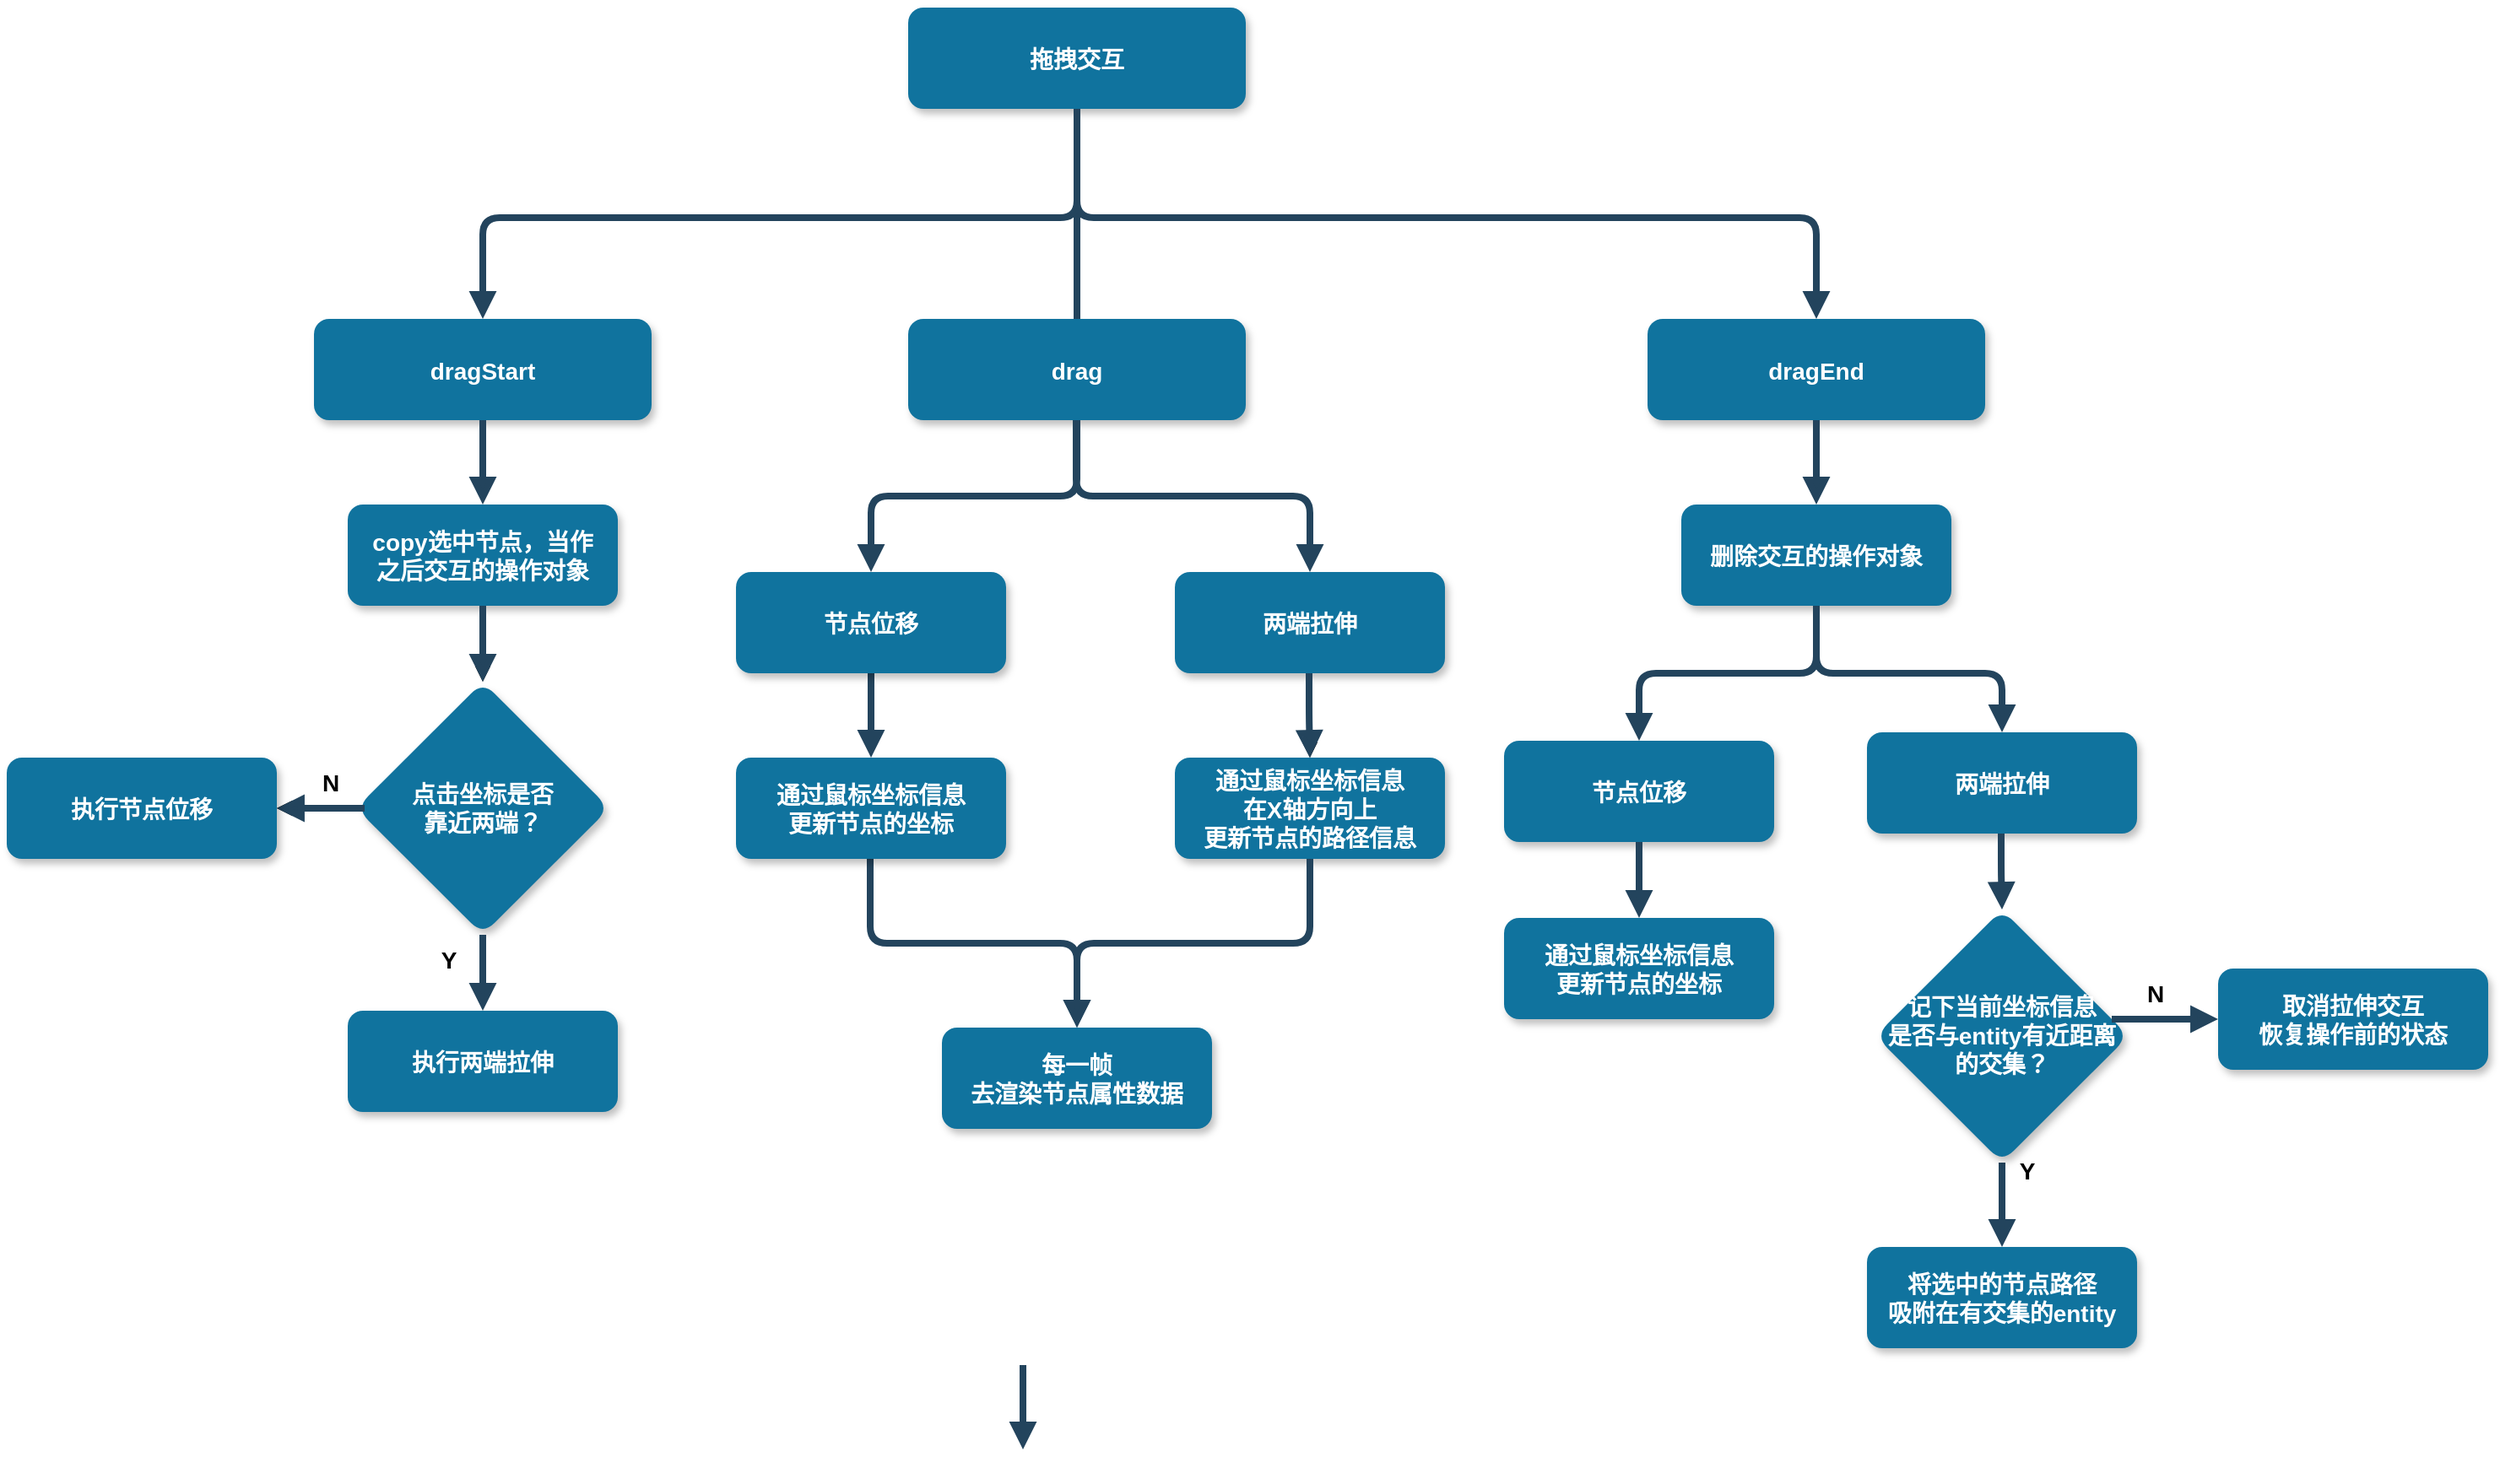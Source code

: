 <mxfile version="17.4.6" type="github">
  <diagram name="Page-1" id="97916047-d0de-89f5-080d-49f4d83e522f">
    <mxGraphModel dx="1426" dy="769" grid="1" gridSize="10" guides="1" tooltips="1" connect="1" arrows="1" fold="1" page="1" pageScale="1.5" pageWidth="1169" pageHeight="827" background="none" math="0" shadow="0">
      <root>
        <mxCell id="0" />
        <mxCell id="1" parent="0" />
        <mxCell id="2" value="拖拽交互" style="rounded=1;fillColor=#10739E;strokeColor=none;shadow=1;gradientColor=none;fontStyle=1;fontColor=#FFFFFF;fontSize=14;" parent="1" vertex="1">
          <mxGeometry x="672" y="205.5" width="200" height="60" as="geometry" />
        </mxCell>
        <mxCell id="4" value="dragStart" style="rounded=1;fillColor=#10739E;strokeColor=none;shadow=1;gradientColor=none;fontStyle=1;fontColor=#FFFFFF;fontSize=14;" parent="1" vertex="1">
          <mxGeometry x="320" y="390" width="200" height="60" as="geometry" />
        </mxCell>
        <mxCell id="6" value="dragEnd" style="rounded=1;fillColor=#10739E;strokeColor=none;shadow=1;gradientColor=none;fontStyle=1;fontColor=#FFFFFF;fontSize=14;" parent="1" vertex="1">
          <mxGeometry x="1110" y="390" width="200" height="60" as="geometry" />
        </mxCell>
        <mxCell id="30" value="" style="edgeStyle=elbowEdgeStyle;elbow=vertical;strokeWidth=4;endArrow=block;endFill=1;fontStyle=1;strokeColor=#23445D;" parent="1" target="5" edge="1">
          <mxGeometry x="22" y="165.5" width="100" height="100" as="geometry">
            <mxPoint x="772" y="405.5" as="sourcePoint" />
            <mxPoint x="122" y="165.5" as="targetPoint" />
          </mxGeometry>
        </mxCell>
        <mxCell id="31" value="" style="edgeStyle=elbowEdgeStyle;elbow=vertical;strokeWidth=4;endArrow=block;endFill=1;fontStyle=1;strokeColor=#23445D;exitX=0.5;exitY=1;exitDx=0;exitDy=0;" parent="1" source="2" target="4" edge="1">
          <mxGeometry x="22" y="165.5" width="100" height="100" as="geometry">
            <mxPoint x="770" y="320" as="sourcePoint" />
            <mxPoint x="122" y="165.5" as="targetPoint" />
            <Array as="points">
              <mxPoint x="630" y="330" />
            </Array>
          </mxGeometry>
        </mxCell>
        <mxCell id="5" value="drag" style="rounded=1;fillColor=#10739E;strokeColor=none;shadow=1;gradientColor=none;fontStyle=1;fontColor=#FFFFFF;fontSize=14;" parent="1" vertex="1">
          <mxGeometry x="672" y="390" width="200" height="60" as="geometry" />
        </mxCell>
        <mxCell id="KfJ0Ps1LDmdSnlEMpVgt-55" value="" style="edgeStyle=elbowEdgeStyle;elbow=vertical;strokeWidth=4;endArrow=none;endFill=1;fontStyle=1;strokeColor=#23445D;exitX=0.5;exitY=1;exitDx=0;exitDy=0;" parent="1" source="2" target="5" edge="1">
          <mxGeometry x="22" y="165.5" width="100" height="100" as="geometry">
            <mxPoint x="770" y="320" as="sourcePoint" />
            <mxPoint x="972" y="455.5" as="targetPoint" />
          </mxGeometry>
        </mxCell>
        <mxCell id="KfJ0Ps1LDmdSnlEMpVgt-57" value="" style="edgeStyle=elbowEdgeStyle;elbow=vertical;strokeWidth=4;endArrow=block;endFill=1;fontStyle=1;strokeColor=#23445D;entryX=0.5;entryY=0;entryDx=0;entryDy=0;exitX=0.5;exitY=1;exitDx=0;exitDy=0;" parent="1" source="2" target="6" edge="1">
          <mxGeometry x="273" y="160" width="100" height="100" as="geometry">
            <mxPoint x="840" y="290" as="sourcePoint" />
            <mxPoint x="731" y="444.5" as="targetPoint" />
            <Array as="points">
              <mxPoint x="910" y="330" />
              <mxPoint x="861" y="344.5" />
            </Array>
          </mxGeometry>
        </mxCell>
        <mxCell id="KfJ0Ps1LDmdSnlEMpVgt-66" value="" style="edgeStyle=elbowEdgeStyle;elbow=vertical;strokeWidth=4;endArrow=block;endFill=1;fontStyle=1;strokeColor=#23445D;entryX=0.5;entryY=0;entryDx=0;entryDy=0;exitX=0.5;exitY=1;exitDx=0;exitDy=0;" parent="1" source="4" target="KfJ0Ps1LDmdSnlEMpVgt-90" edge="1">
          <mxGeometry x="-70.5" y="-130" width="100" height="100" as="geometry">
            <mxPoint x="529.5" y="450" as="sourcePoint" />
            <mxPoint x="529.5" y="500" as="targetPoint" />
          </mxGeometry>
        </mxCell>
        <mxCell id="LZhOHBSebLu2bPCLG5DR-43" value="" style="edgeStyle=orthogonalEdgeStyle;rounded=0;orthogonalLoop=1;jettySize=auto;html=1;" edge="1" parent="1" source="KfJ0Ps1LDmdSnlEMpVgt-68" target="KfJ0Ps1LDmdSnlEMpVgt-78">
          <mxGeometry relative="1" as="geometry" />
        </mxCell>
        <mxCell id="KfJ0Ps1LDmdSnlEMpVgt-68" value="&lt;font color=&quot;#ffffff&quot;&gt;&lt;span style=&quot;font-size: 14px&quot;&gt;&lt;b&gt;点击坐标是否&lt;br&gt;靠近两端？&lt;/b&gt;&lt;/span&gt;&lt;/font&gt;" style="rhombus;whiteSpace=wrap;html=1;fillColor=#10739E;rounded=1;shadow=1;strokeColor=none;strokeWidth=14;" parent="1" vertex="1">
          <mxGeometry x="345" y="605" width="150" height="150" as="geometry" />
        </mxCell>
        <mxCell id="KfJ0Ps1LDmdSnlEMpVgt-70" value="" style="edgeStyle=elbowEdgeStyle;elbow=vertical;strokeWidth=4;endArrow=block;endFill=1;fontStyle=1;strokeColor=#23445D;entryX=1;entryY=0.5;entryDx=0;entryDy=0;" parent="1" target="KfJ0Ps1LDmdSnlEMpVgt-78" edge="1">
          <mxGeometry x="-500" y="100" width="100" height="100" as="geometry">
            <mxPoint x="350" y="680" as="sourcePoint" />
            <mxPoint x="220" y="820" as="targetPoint" />
            <Array as="points">
              <mxPoint x="320" y="680" />
              <mxPoint x="310" y="705" />
              <mxPoint x="290" y="720" />
              <mxPoint x="280" y="700" />
              <mxPoint x="230" y="710" />
              <mxPoint x="160" y="700" />
              <mxPoint x="80" y="710" />
            </Array>
          </mxGeometry>
        </mxCell>
        <mxCell id="KfJ0Ps1LDmdSnlEMpVgt-71" value="" style="edgeStyle=elbowEdgeStyle;elbow=vertical;strokeWidth=4;endArrow=block;endFill=1;fontStyle=1;strokeColor=#23445D;entryX=0.5;entryY=0;entryDx=0;entryDy=0;" parent="1" target="KfJ0Ps1LDmdSnlEMpVgt-79" edge="1">
          <mxGeometry x="171.5" y="-130" width="100" height="100" as="geometry">
            <mxPoint x="771.5" y="450" as="sourcePoint" />
            <mxPoint x="771.5" y="500" as="targetPoint" />
          </mxGeometry>
        </mxCell>
        <mxCell id="KfJ0Ps1LDmdSnlEMpVgt-72" value="" style="edgeStyle=elbowEdgeStyle;elbow=vertical;strokeWidth=4;endArrow=block;endFill=1;fontStyle=1;strokeColor=#23445D;entryX=0.5;entryY=0;entryDx=0;entryDy=0;exitX=0.5;exitY=1;exitDx=0;exitDy=0;" parent="1" target="KfJ0Ps1LDmdSnlEMpVgt-73" edge="1" source="KfJ0Ps1LDmdSnlEMpVgt-68">
          <mxGeometry x="-91" y="200" width="100" height="100" as="geometry">
            <mxPoint x="419.5" y="780" as="sourcePoint" />
            <mxPoint x="419.5" y="830" as="targetPoint" />
          </mxGeometry>
        </mxCell>
        <mxCell id="KfJ0Ps1LDmdSnlEMpVgt-73" value="执行两端拉伸" style="rounded=1;fillColor=#10739E;strokeColor=none;shadow=1;gradientColor=none;fontStyle=1;fontColor=#FFFFFF;fontSize=14;" parent="1" vertex="1">
          <mxGeometry x="340" y="800" width="160" height="60" as="geometry" />
        </mxCell>
        <mxCell id="KfJ0Ps1LDmdSnlEMpVgt-74" value="&lt;font color=&quot;#000000&quot;&gt;&lt;b&gt;Y&lt;/b&gt;&lt;/font&gt;" style="text;html=1;strokeColor=none;fillColor=none;align=center;verticalAlign=middle;whiteSpace=wrap;rounded=0;shadow=1;fontSize=14;fontColor=#FFFFFF;" parent="1" vertex="1">
          <mxGeometry x="370" y="755" width="60" height="30" as="geometry" />
        </mxCell>
        <mxCell id="KfJ0Ps1LDmdSnlEMpVgt-76" value="&lt;font color=&quot;#000000&quot;&gt;&lt;b&gt;N&lt;/b&gt;&lt;/font&gt;" style="text;html=1;strokeColor=none;fillColor=none;align=center;verticalAlign=middle;whiteSpace=wrap;rounded=0;shadow=1;fontSize=14;fontColor=#FFFFFF;" parent="1" vertex="1">
          <mxGeometry x="300" y="650" width="60" height="30" as="geometry" />
        </mxCell>
        <mxCell id="KfJ0Ps1LDmdSnlEMpVgt-78" value="执行节点位移" style="rounded=1;fillColor=#10739E;strokeColor=none;shadow=1;gradientColor=none;fontStyle=1;fontColor=#FFFFFF;fontSize=14;" parent="1" vertex="1">
          <mxGeometry x="138" y="650" width="160" height="60" as="geometry" />
        </mxCell>
        <mxCell id="LZhOHBSebLu2bPCLG5DR-50" value="" style="edgeStyle=orthogonalEdgeStyle;rounded=0;orthogonalLoop=1;jettySize=auto;html=1;" edge="1" parent="1" source="KfJ0Ps1LDmdSnlEMpVgt-79" target="KfJ0Ps1LDmdSnlEMpVgt-86">
          <mxGeometry relative="1" as="geometry" />
        </mxCell>
        <mxCell id="KfJ0Ps1LDmdSnlEMpVgt-79" value="两端拉伸" style="rounded=1;fillColor=#10739E;strokeColor=none;shadow=1;gradientColor=none;fontStyle=1;fontColor=#FFFFFF;fontSize=14;" parent="1" vertex="1">
          <mxGeometry x="830" y="540" width="160" height="60" as="geometry" />
        </mxCell>
        <mxCell id="KfJ0Ps1LDmdSnlEMpVgt-80" value="" style="edgeStyle=elbowEdgeStyle;elbow=vertical;strokeWidth=4;endArrow=block;endFill=1;fontStyle=1;strokeColor=#23445D;entryX=0.5;entryY=0;entryDx=0;entryDy=0;exitX=0.5;exitY=1;exitDx=0;exitDy=0;" parent="1" source="KfJ0Ps1LDmdSnlEMpVgt-83" target="KfJ0Ps1LDmdSnlEMpVgt-85" edge="1">
          <mxGeometry x="-180" y="80" width="100" height="100" as="geometry">
            <mxPoint x="650" y="600" as="sourcePoint" />
            <mxPoint x="420" y="710" as="targetPoint" />
          </mxGeometry>
        </mxCell>
        <mxCell id="KfJ0Ps1LDmdSnlEMpVgt-81" value="" style="edgeStyle=elbowEdgeStyle;elbow=vertical;strokeWidth=4;endArrow=block;endFill=1;fontStyle=1;strokeColor=#23445D;entryX=0.5;entryY=0;entryDx=0;entryDy=0;" parent="1" target="KfJ0Ps1LDmdSnlEMpVgt-88" edge="1">
          <mxGeometry x="49.5" y="130" width="100" height="100" as="geometry">
            <mxPoint x="649.5" y="710" as="sourcePoint" />
            <mxPoint x="649.5" y="760" as="targetPoint" />
            <Array as="points">
              <mxPoint x="710" y="760" />
            </Array>
          </mxGeometry>
        </mxCell>
        <mxCell id="KfJ0Ps1LDmdSnlEMpVgt-82" value="" style="edgeStyle=elbowEdgeStyle;elbow=vertical;strokeWidth=4;endArrow=block;endFill=1;fontStyle=1;strokeColor=#23445D;entryX=0.5;entryY=0;entryDx=0;entryDy=0;" parent="1" edge="1">
          <mxGeometry x="140" y="430" width="100" height="100" as="geometry">
            <mxPoint x="740" y="1010" as="sourcePoint" />
            <mxPoint x="740" y="1060" as="targetPoint" />
          </mxGeometry>
        </mxCell>
        <mxCell id="KfJ0Ps1LDmdSnlEMpVgt-83" value="节点位移" style="rounded=1;fillColor=#10739E;strokeColor=none;shadow=1;gradientColor=none;fontStyle=1;fontColor=#FFFFFF;fontSize=14;" parent="1" vertex="1">
          <mxGeometry x="570" y="540" width="160" height="60" as="geometry" />
        </mxCell>
        <mxCell id="KfJ0Ps1LDmdSnlEMpVgt-84" value="" style="edgeStyle=elbowEdgeStyle;elbow=vertical;strokeWidth=4;endArrow=block;endFill=1;fontStyle=1;strokeColor=#23445D;entryX=0.5;entryY=0;entryDx=0;entryDy=0;exitX=0.5;exitY=1;exitDx=0;exitDy=0;" parent="1" source="5" target="KfJ0Ps1LDmdSnlEMpVgt-83" edge="1">
          <mxGeometry x="110" y="-120" width="100" height="100" as="geometry">
            <mxPoint x="710" y="460" as="sourcePoint" />
            <mxPoint x="848.5" y="550" as="targetPoint" />
          </mxGeometry>
        </mxCell>
        <mxCell id="KfJ0Ps1LDmdSnlEMpVgt-85" value="通过鼠标坐标信息&#xa;更新节点的坐标" style="rounded=1;fillColor=#10739E;strokeColor=none;shadow=1;gradientColor=none;fontStyle=1;fontColor=#FFFFFF;fontSize=14;" parent="1" vertex="1">
          <mxGeometry x="570" y="650" width="160" height="60" as="geometry" />
        </mxCell>
        <mxCell id="KfJ0Ps1LDmdSnlEMpVgt-86" value="通过鼠标坐标信息&#xa;在X轴方向上&#xa;更新节点的路径信息" style="rounded=1;fillColor=#10739E;strokeColor=none;shadow=1;gradientColor=none;fontStyle=1;fontColor=#FFFFFF;fontSize=14;" parent="1" vertex="1">
          <mxGeometry x="830" y="650" width="160" height="60" as="geometry" />
        </mxCell>
        <mxCell id="KfJ0Ps1LDmdSnlEMpVgt-87" value="" style="edgeStyle=elbowEdgeStyle;elbow=vertical;strokeWidth=4;endArrow=block;endFill=1;fontStyle=1;strokeColor=#23445D;exitX=0.5;exitY=1;exitDx=0;exitDy=0;entryX=0.5;entryY=0;entryDx=0;entryDy=0;" parent="1" target="KfJ0Ps1LDmdSnlEMpVgt-86" edge="1">
          <mxGeometry x="79.5" y="80" width="100" height="100" as="geometry">
            <mxPoint x="909.5" y="600" as="sourcePoint" />
            <mxPoint x="909.5" y="650" as="targetPoint" />
          </mxGeometry>
        </mxCell>
        <mxCell id="KfJ0Ps1LDmdSnlEMpVgt-88" value="每一帧&#xa;去渲染节点属性数据" style="rounded=1;fillColor=#10739E;strokeColor=none;shadow=1;gradientColor=none;fontStyle=1;fontColor=#FFFFFF;fontSize=14;" parent="1" vertex="1">
          <mxGeometry x="692" y="810" width="160" height="60" as="geometry" />
        </mxCell>
        <mxCell id="KfJ0Ps1LDmdSnlEMpVgt-89" value="" style="edgeStyle=elbowEdgeStyle;elbow=vertical;strokeWidth=4;endArrow=block;endFill=1;fontStyle=1;strokeColor=#23445D;entryX=0.5;entryY=0;entryDx=0;entryDy=0;" parent="1" target="KfJ0Ps1LDmdSnlEMpVgt-88" edge="1">
          <mxGeometry x="310" y="130" width="100" height="100" as="geometry">
            <mxPoint x="910" y="710" as="sourcePoint" />
            <mxPoint x="1032.5" y="770" as="targetPoint" />
            <Array as="points">
              <mxPoint x="860" y="760" />
              <mxPoint x="860" y="750" />
              <mxPoint x="820" y="760" />
              <mxPoint x="840" y="770" />
              <mxPoint x="860" y="760" />
            </Array>
          </mxGeometry>
        </mxCell>
        <mxCell id="KfJ0Ps1LDmdSnlEMpVgt-92" value="" style="edgeStyle=orthogonalEdgeStyle;rounded=0;orthogonalLoop=1;jettySize=auto;html=1;fontSize=14;fontColor=#000000;" parent="1" source="KfJ0Ps1LDmdSnlEMpVgt-90" target="KfJ0Ps1LDmdSnlEMpVgt-68" edge="1">
          <mxGeometry relative="1" as="geometry" />
        </mxCell>
        <mxCell id="KfJ0Ps1LDmdSnlEMpVgt-90" value="copy选中节点，当作&#xa;之后交互的操作对象" style="rounded=1;fillColor=#10739E;strokeColor=none;shadow=1;gradientColor=none;fontStyle=1;fontColor=#FFFFFF;fontSize=14;" parent="1" vertex="1">
          <mxGeometry x="340" y="500" width="160" height="60" as="geometry" />
        </mxCell>
        <mxCell id="KfJ0Ps1LDmdSnlEMpVgt-91" value="" style="edgeStyle=elbowEdgeStyle;elbow=vertical;strokeWidth=4;endArrow=block;endFill=1;fontStyle=1;strokeColor=#23445D;exitX=0.5;exitY=1;exitDx=0;exitDy=0;" parent="1" source="KfJ0Ps1LDmdSnlEMpVgt-90" target="KfJ0Ps1LDmdSnlEMpVgt-68" edge="1">
          <mxGeometry x="-360" y="330" width="100" height="100" as="geometry">
            <mxPoint x="420" y="580" as="sourcePoint" />
            <mxPoint x="240" y="960" as="targetPoint" />
            <Array as="points">
              <mxPoint x="420" y="610" />
            </Array>
          </mxGeometry>
        </mxCell>
        <mxCell id="KfJ0Ps1LDmdSnlEMpVgt-93" value="将选中的节点路径&#xa;吸附在有交集的entity" style="rounded=1;fillColor=#10739E;strokeColor=none;shadow=1;gradientColor=none;fontStyle=1;fontColor=#FFFFFF;fontSize=14;" parent="1" vertex="1">
          <mxGeometry x="1240" y="940" width="160" height="60" as="geometry" />
        </mxCell>
        <mxCell id="KfJ0Ps1LDmdSnlEMpVgt-94" value="" style="edgeStyle=elbowEdgeStyle;elbow=vertical;strokeWidth=4;endArrow=block;endFill=1;fontStyle=1;strokeColor=#23445D;entryX=0.5;entryY=0;entryDx=0;entryDy=0;exitX=0.5;exitY=1;exitDx=0;exitDy=0;" parent="1" source="LZhOHBSebLu2bPCLG5DR-32" target="KfJ0Ps1LDmdSnlEMpVgt-93" edge="1">
          <mxGeometry x="59" y="750" width="100" height="100" as="geometry">
            <mxPoint x="1325" y="875" as="sourcePoint" />
            <mxPoint x="1339" y="910" as="targetPoint" />
          </mxGeometry>
        </mxCell>
        <mxCell id="LZhOHBSebLu2bPCLG5DR-32" value="&lt;font color=&quot;#ffffff&quot;&gt;&lt;span style=&quot;font-size: 14px&quot;&gt;&lt;b&gt;记下当前坐标信息&lt;br&gt;是否与entity有近距离的交集？&lt;br&gt;&lt;/b&gt;&lt;/span&gt;&lt;/font&gt;" style="rhombus;whiteSpace=wrap;html=1;fillColor=#10739E;rounded=1;shadow=1;strokeColor=none;strokeWidth=14;" vertex="1" parent="1">
          <mxGeometry x="1245" y="740" width="150" height="150" as="geometry" />
        </mxCell>
        <mxCell id="LZhOHBSebLu2bPCLG5DR-33" value="" style="edgeStyle=elbowEdgeStyle;elbow=vertical;strokeWidth=4;endArrow=block;endFill=1;fontStyle=1;strokeColor=#23445D;exitX=0.5;exitY=1;exitDx=0;exitDy=0;" edge="1" parent="1" source="6" target="LZhOHBSebLu2bPCLG5DR-39">
          <mxGeometry x="-146" y="360" width="100" height="100" as="geometry">
            <mxPoint x="1125" y="450" as="sourcePoint" />
            <mxPoint x="1120" y="530" as="targetPoint" />
          </mxGeometry>
        </mxCell>
        <mxCell id="LZhOHBSebLu2bPCLG5DR-34" value="&lt;font color=&quot;#000000&quot;&gt;&lt;b&gt;Y&lt;/b&gt;&lt;/font&gt;" style="text;html=1;strokeColor=none;fillColor=none;align=center;verticalAlign=middle;whiteSpace=wrap;rounded=0;shadow=1;fontSize=14;fontColor=#FFFFFF;" vertex="1" parent="1">
          <mxGeometry x="1305" y="880" width="60" height="30" as="geometry" />
        </mxCell>
        <mxCell id="LZhOHBSebLu2bPCLG5DR-35" value="&lt;font color=&quot;#000000&quot;&gt;&lt;b&gt;N&lt;/b&gt;&lt;/font&gt;" style="text;html=1;strokeColor=none;fillColor=none;align=center;verticalAlign=middle;whiteSpace=wrap;rounded=0;shadow=1;fontSize=14;fontColor=#FFFFFF;" vertex="1" parent="1">
          <mxGeometry x="1381" y="775" width="60" height="30" as="geometry" />
        </mxCell>
        <mxCell id="LZhOHBSebLu2bPCLG5DR-36" value="" style="edgeStyle=elbowEdgeStyle;elbow=vertical;strokeWidth=4;endArrow=block;endFill=1;fontStyle=1;strokeColor=#23445D;entryX=0;entryY=0.5;entryDx=0;entryDy=0;" edge="1" parent="1" source="LZhOHBSebLu2bPCLG5DR-32" target="LZhOHBSebLu2bPCLG5DR-37">
          <mxGeometry x="542.5" y="194.5" width="100" height="100" as="geometry">
            <mxPoint x="1415" y="800" as="sourcePoint" />
            <mxPoint x="1420" y="810" as="targetPoint" />
            <Array as="points">
              <mxPoint x="1430" y="805" />
              <mxPoint x="1332.5" y="814.5" />
              <mxPoint x="1322.5" y="794.5" />
              <mxPoint x="1272.5" y="804.5" />
              <mxPoint x="1202.5" y="794.5" />
              <mxPoint x="1122.5" y="804.5" />
            </Array>
          </mxGeometry>
        </mxCell>
        <mxCell id="LZhOHBSebLu2bPCLG5DR-37" value="取消拉伸交互&#xa;恢复操作前的状态" style="rounded=1;fillColor=#10739E;strokeColor=none;shadow=1;gradientColor=none;fontStyle=1;fontColor=#FFFFFF;fontSize=14;" vertex="1" parent="1">
          <mxGeometry x="1448" y="775" width="160" height="60" as="geometry" />
        </mxCell>
        <mxCell id="LZhOHBSebLu2bPCLG5DR-39" value="删除交互的操作对象" style="rounded=1;fillColor=#10739E;strokeColor=none;shadow=1;gradientColor=none;fontStyle=1;fontColor=#FFFFFF;fontSize=14;" vertex="1" parent="1">
          <mxGeometry x="1130" y="500" width="160" height="60" as="geometry" />
        </mxCell>
        <mxCell id="LZhOHBSebLu2bPCLG5DR-44" value="节点位移" style="rounded=1;fillColor=#10739E;strokeColor=none;shadow=1;gradientColor=none;fontStyle=1;fontColor=#FFFFFF;fontSize=14;" vertex="1" parent="1">
          <mxGeometry x="1025" y="640" width="160" height="60" as="geometry" />
        </mxCell>
        <mxCell id="LZhOHBSebLu2bPCLG5DR-45" value="两端拉伸" style="rounded=1;fillColor=#10739E;strokeColor=none;shadow=1;gradientColor=none;fontStyle=1;fontColor=#FFFFFF;fontSize=14;" vertex="1" parent="1">
          <mxGeometry x="1240" y="635" width="160" height="60" as="geometry" />
        </mxCell>
        <mxCell id="LZhOHBSebLu2bPCLG5DR-46" value="" style="edgeStyle=elbowEdgeStyle;elbow=vertical;strokeWidth=4;endArrow=block;endFill=1;fontStyle=1;strokeColor=#23445D;entryX=0.5;entryY=0;entryDx=0;entryDy=0;" edge="1" parent="1" target="LZhOHBSebLu2bPCLG5DR-45">
          <mxGeometry x="610" y="-20" width="100" height="100" as="geometry">
            <mxPoint x="1210" y="560" as="sourcePoint" />
            <mxPoint x="1348.5" y="650" as="targetPoint" />
            <Array as="points">
              <mxPoint x="1240" y="600" />
            </Array>
          </mxGeometry>
        </mxCell>
        <mxCell id="LZhOHBSebLu2bPCLG5DR-47" value="" style="edgeStyle=elbowEdgeStyle;elbow=vertical;strokeWidth=4;endArrow=block;endFill=1;fontStyle=1;strokeColor=#23445D;entryX=0.5;entryY=0;entryDx=0;entryDy=0;exitX=0.5;exitY=1;exitDx=0;exitDy=0;" edge="1" parent="1" source="LZhOHBSebLu2bPCLG5DR-39" target="LZhOHBSebLu2bPCLG5DR-44">
          <mxGeometry x="520" y="-20" width="100" height="100" as="geometry">
            <mxPoint x="1120" y="560" as="sourcePoint" />
            <mxPoint x="1258.5" y="650" as="targetPoint" />
            <Array as="points">
              <mxPoint x="1180" y="600" />
            </Array>
          </mxGeometry>
        </mxCell>
        <mxCell id="LZhOHBSebLu2bPCLG5DR-48" value="" style="edgeStyle=elbowEdgeStyle;elbow=vertical;strokeWidth=4;endArrow=block;endFill=1;fontStyle=1;strokeColor=#23445D;exitX=0.5;exitY=1;exitDx=0;exitDy=0;" edge="1" parent="1" target="LZhOHBSebLu2bPCLG5DR-32">
          <mxGeometry x="489.5" y="175" width="100" height="100" as="geometry">
            <mxPoint x="1319.5" y="695" as="sourcePoint" />
            <mxPoint x="1320" y="750" as="targetPoint" />
          </mxGeometry>
        </mxCell>
        <mxCell id="LZhOHBSebLu2bPCLG5DR-49" value="通过鼠标坐标信息&#xa;更新节点的坐标" style="rounded=1;fillColor=#10739E;strokeColor=none;shadow=1;gradientColor=none;fontStyle=1;fontColor=#FFFFFF;fontSize=14;" vertex="1" parent="1">
          <mxGeometry x="1025" y="745" width="160" height="60" as="geometry" />
        </mxCell>
        <mxCell id="LZhOHBSebLu2bPCLG5DR-51" value="" style="edgeStyle=elbowEdgeStyle;elbow=vertical;strokeWidth=4;endArrow=block;endFill=1;fontStyle=1;strokeColor=#23445D;exitX=0.5;exitY=1;exitDx=0;exitDy=0;" edge="1" parent="1" source="LZhOHBSebLu2bPCLG5DR-44" target="LZhOHBSebLu2bPCLG5DR-49">
          <mxGeometry x="274.5" y="180" width="100" height="100" as="geometry">
            <mxPoint x="1110" y="750" as="sourcePoint" />
            <mxPoint x="1105" y="750" as="targetPoint" />
          </mxGeometry>
        </mxCell>
      </root>
    </mxGraphModel>
  </diagram>
</mxfile>
